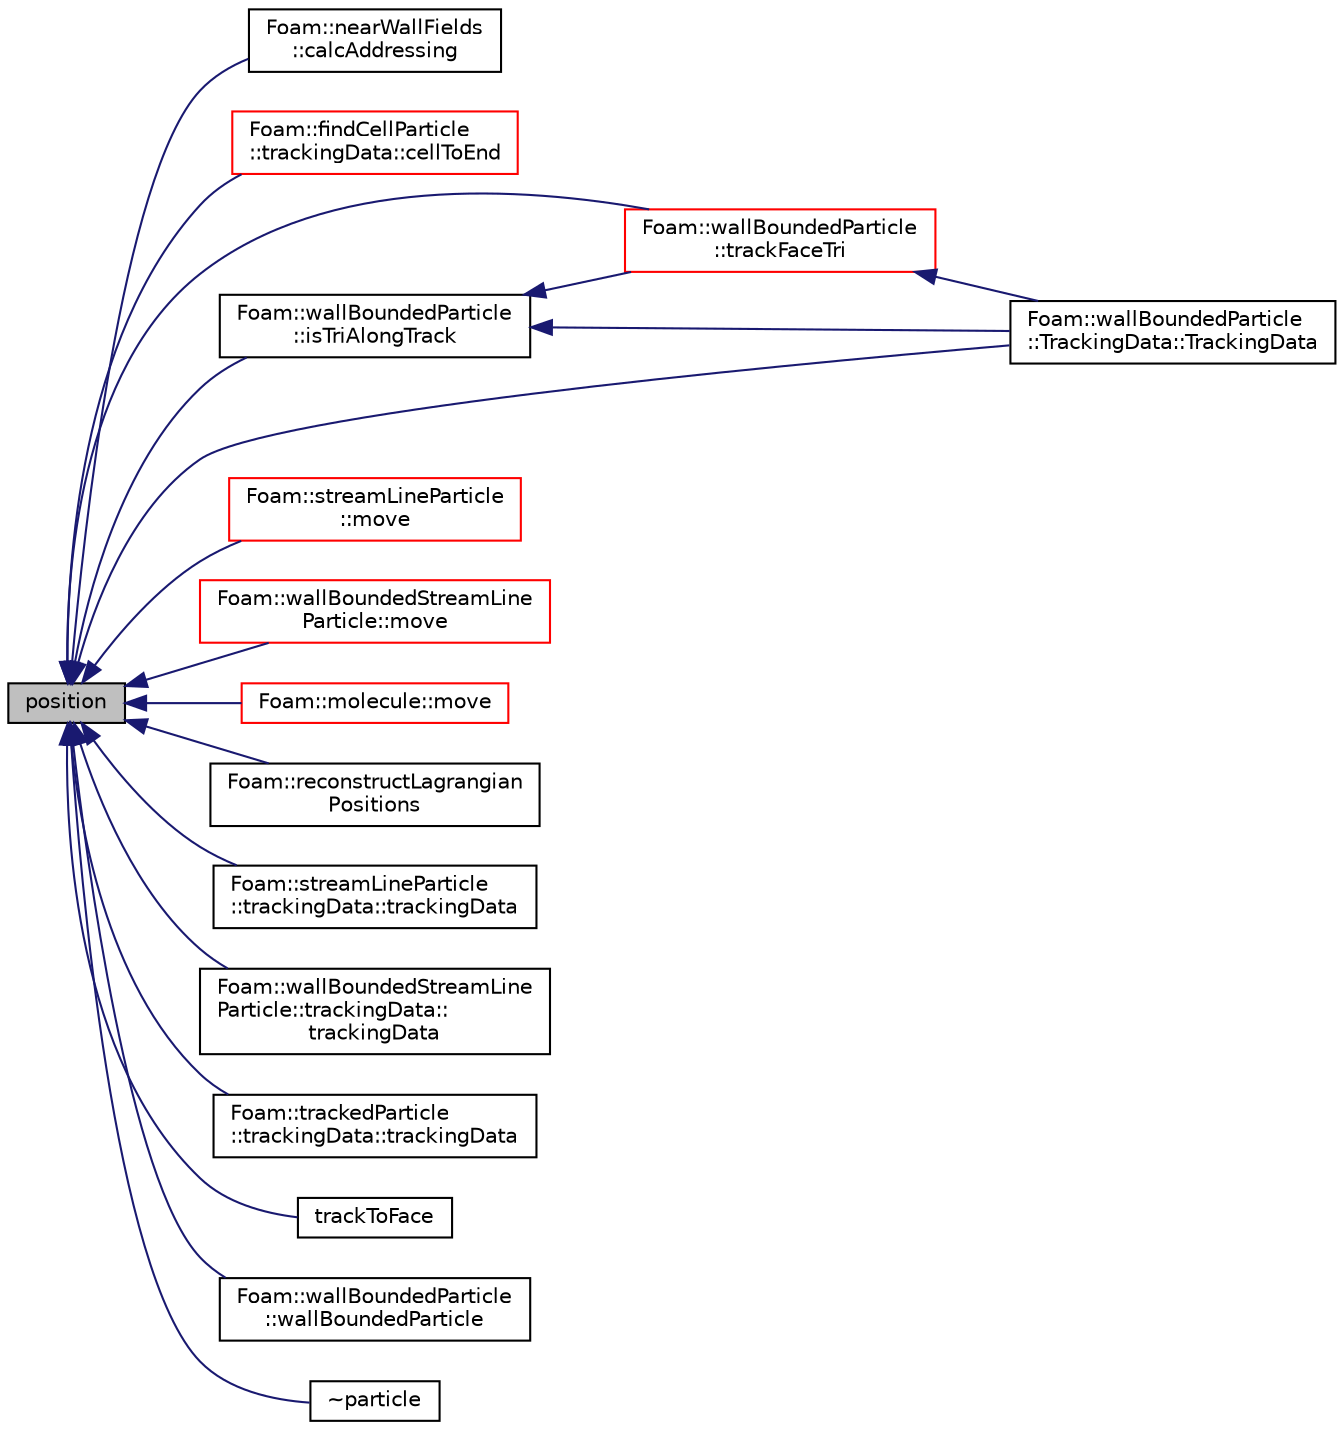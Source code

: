 digraph "position"
{
  bgcolor="transparent";
  edge [fontname="Helvetica",fontsize="10",labelfontname="Helvetica",labelfontsize="10"];
  node [fontname="Helvetica",fontsize="10",shape=record];
  rankdir="LR";
  Node1 [label="position",height=0.2,width=0.4,color="black", fillcolor="grey75", style="filled", fontcolor="black"];
  Node1 -> Node2 [dir="back",color="midnightblue",fontsize="10",style="solid",fontname="Helvetica"];
  Node2 [label="Foam::nearWallFields\l::calcAddressing",height=0.2,width=0.4,color="black",URL="$a01610.html#a7097a017d4eac4116d58a3cdbf507891",tooltip="Calculate addressing from cells back to patch faces. "];
  Node1 -> Node3 [dir="back",color="midnightblue",fontsize="10",style="solid",fontname="Helvetica"];
  Node3 [label="Foam::findCellParticle\l::trackingData::cellToEnd",height=0.2,width=0.4,color="red",URL="$a02719.html#aec966fde6f1bab647211479c8891273b"];
  Node1 -> Node4 [dir="back",color="midnightblue",fontsize="10",style="solid",fontname="Helvetica"];
  Node4 [label="Foam::wallBoundedParticle\l::isTriAlongTrack",height=0.2,width=0.4,color="black",URL="$a02921.html#a92114475fe764fd1e7e09cc4d4873edb",tooltip="Is current triangle in the track direction. "];
  Node4 -> Node5 [dir="back",color="midnightblue",fontsize="10",style="solid",fontname="Helvetica"];
  Node5 [label="Foam::wallBoundedParticle\l::trackFaceTri",height=0.2,width=0.4,color="red",URL="$a02921.html#ace2556eafc9c11fe6680a512cd5b4120",tooltip="Track through single triangle. "];
  Node5 -> Node6 [dir="back",color="midnightblue",fontsize="10",style="solid",fontname="Helvetica"];
  Node6 [label="Foam::wallBoundedParticle\l::TrackingData::TrackingData",height=0.2,width=0.4,color="black",URL="$a02725.html#a6314a22146c220ef091a623801dc2b2d"];
  Node4 -> Node6 [dir="back",color="midnightblue",fontsize="10",style="solid",fontname="Helvetica"];
  Node1 -> Node7 [dir="back",color="midnightblue",fontsize="10",style="solid",fontname="Helvetica"];
  Node7 [label="Foam::streamLineParticle\l::move",height=0.2,width=0.4,color="red",URL="$a02523.html#ab2af4f225a9c3e9d8789961151f121ac",tooltip="Track all particles to their end point. "];
  Node1 -> Node8 [dir="back",color="midnightblue",fontsize="10",style="solid",fontname="Helvetica"];
  Node8 [label="Foam::wallBoundedStreamLine\lParticle::move",height=0.2,width=0.4,color="red",URL="$a02923.html#ab2af4f225a9c3e9d8789961151f121ac",tooltip="Track all particles to their end point. "];
  Node1 -> Node9 [dir="back",color="midnightblue",fontsize="10",style="solid",fontname="Helvetica"];
  Node9 [label="Foam::molecule::move",height=0.2,width=0.4,color="red",URL="$a01549.html#ab2af4f225a9c3e9d8789961151f121ac"];
  Node1 -> Node10 [dir="back",color="midnightblue",fontsize="10",style="solid",fontname="Helvetica"];
  Node10 [label="Foam::reconstructLagrangian\lPositions",height=0.2,width=0.4,color="black",URL="$a10958.html#aa79886edb1803e50f180d00fa4e477a4"];
  Node1 -> Node5 [dir="back",color="midnightblue",fontsize="10",style="solid",fontname="Helvetica"];
  Node1 -> Node6 [dir="back",color="midnightblue",fontsize="10",style="solid",fontname="Helvetica"];
  Node1 -> Node11 [dir="back",color="midnightblue",fontsize="10",style="solid",fontname="Helvetica"];
  Node11 [label="Foam::streamLineParticle\l::trackingData::trackingData",height=0.2,width=0.4,color="black",URL="$a02721.html#acd8a95e9708abe51903c80421ab6c16b"];
  Node1 -> Node12 [dir="back",color="midnightblue",fontsize="10",style="solid",fontname="Helvetica"];
  Node12 [label="Foam::wallBoundedStreamLine\lParticle::trackingData::\ltrackingData",height=0.2,width=0.4,color="black",URL="$a02717.html#a33b3395463fa2263d8e0ff0cd099def6"];
  Node1 -> Node13 [dir="back",color="midnightblue",fontsize="10",style="solid",fontname="Helvetica"];
  Node13 [label="Foam::trackedParticle\l::trackingData::trackingData",height=0.2,width=0.4,color="black",URL="$a02727.html#a780b49efb48ccac07001fd12fa1d3d1d"];
  Node1 -> Node14 [dir="back",color="midnightblue",fontsize="10",style="solid",fontname="Helvetica"];
  Node14 [label="trackToFace",height=0.2,width=0.4,color="black",URL="$a01808.html#a843767f232f5b61884dcd757558591e0"];
  Node1 -> Node15 [dir="back",color="midnightblue",fontsize="10",style="solid",fontname="Helvetica"];
  Node15 [label="Foam::wallBoundedParticle\l::wallBoundedParticle",height=0.2,width=0.4,color="black",URL="$a02921.html#a92bfc8a64e34d6144b1549bc7ddf4062",tooltip="Construct copy. "];
  Node1 -> Node16 [dir="back",color="midnightblue",fontsize="10",style="solid",fontname="Helvetica"];
  Node16 [label="~particle",height=0.2,width=0.4,color="black",URL="$a01808.html#a21cc76910d09c0550f6ce9f2ed3b2f52",tooltip="Destructor. "];
}
